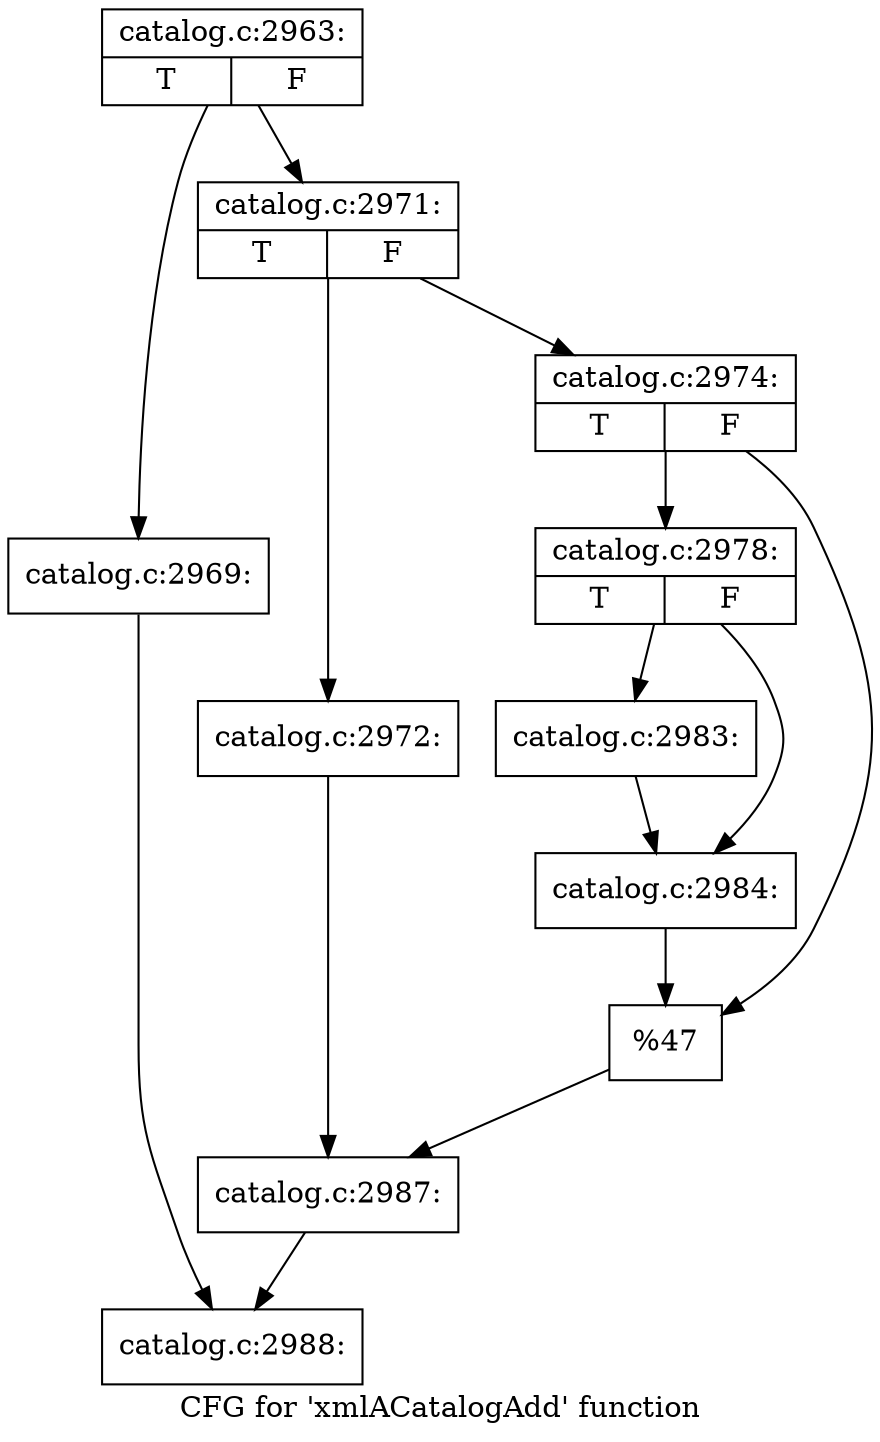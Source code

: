 digraph "CFG for 'xmlACatalogAdd' function" {
	label="CFG for 'xmlACatalogAdd' function";

	Node0x5650cc8a23c0 [shape=record,label="{catalog.c:2963:|{<s0>T|<s1>F}}"];
	Node0x5650cc8a23c0 -> Node0x5650cc8a61b0;
	Node0x5650cc8a23c0 -> Node0x5650cc8a6200;
	Node0x5650cc8a61b0 [shape=record,label="{catalog.c:2969:}"];
	Node0x5650cc8a61b0 -> Node0x5650cc8a4280;
	Node0x5650cc8a6200 [shape=record,label="{catalog.c:2971:|{<s0>T|<s1>F}}"];
	Node0x5650cc8a6200 -> Node0x5650cc8a66c0;
	Node0x5650cc8a6200 -> Node0x5650cc8a6760;
	Node0x5650cc8a66c0 [shape=record,label="{catalog.c:2972:}"];
	Node0x5650cc8a66c0 -> Node0x5650cc8a6710;
	Node0x5650cc8a6760 [shape=record,label="{catalog.c:2974:|{<s0>T|<s1>F}}"];
	Node0x5650cc8a6760 -> Node0x5650cc8a8290;
	Node0x5650cc8a6760 -> Node0x5650cc8a82e0;
	Node0x5650cc8a8290 [shape=record,label="{catalog.c:2978:|{<s0>T|<s1>F}}"];
	Node0x5650cc8a8290 -> Node0x5650cc8a8b90;
	Node0x5650cc8a8290 -> Node0x5650cc8a8be0;
	Node0x5650cc8a8b90 [shape=record,label="{catalog.c:2983:}"];
	Node0x5650cc8a8b90 -> Node0x5650cc8a8be0;
	Node0x5650cc8a8be0 [shape=record,label="{catalog.c:2984:}"];
	Node0x5650cc8a8be0 -> Node0x5650cc8a82e0;
	Node0x5650cc8a82e0 [shape=record,label="{%47}"];
	Node0x5650cc8a82e0 -> Node0x5650cc8a6710;
	Node0x5650cc8a6710 [shape=record,label="{catalog.c:2987:}"];
	Node0x5650cc8a6710 -> Node0x5650cc8a4280;
	Node0x5650cc8a4280 [shape=record,label="{catalog.c:2988:}"];
}

